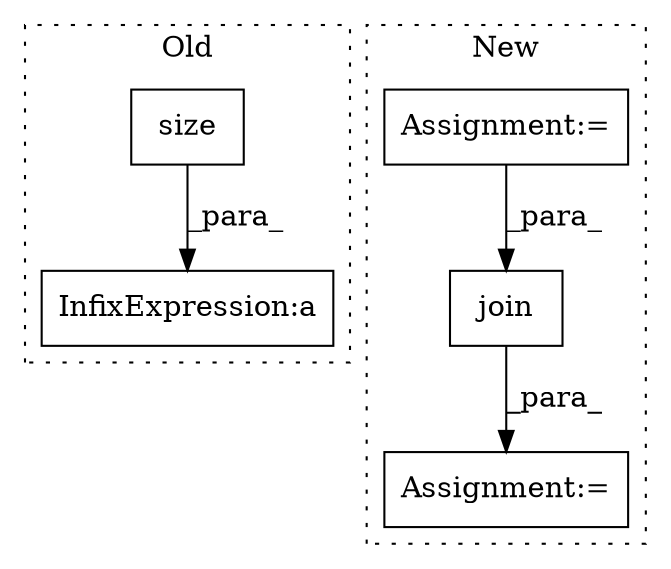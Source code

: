digraph G {
subgraph cluster0 {
1 [label="size" a="32" s="646,666" l="5,1" shape="box"];
3 [label="InfixExpression:a" a="27" s="913" l="8" shape="box"];
label = "Old";
style="dotted";
}
subgraph cluster1 {
2 [label="join" a="32" s="823,954" l="14,-3" shape="box"];
4 [label="Assignment:=" a="7" s="912" l="36" shape="box"];
5 [label="Assignment:=" a="7" s="817" l="1" shape="box"];
label = "New";
style="dotted";
}
1 -> 3 [label="_para_"];
2 -> 5 [label="_para_"];
4 -> 2 [label="_para_"];
}